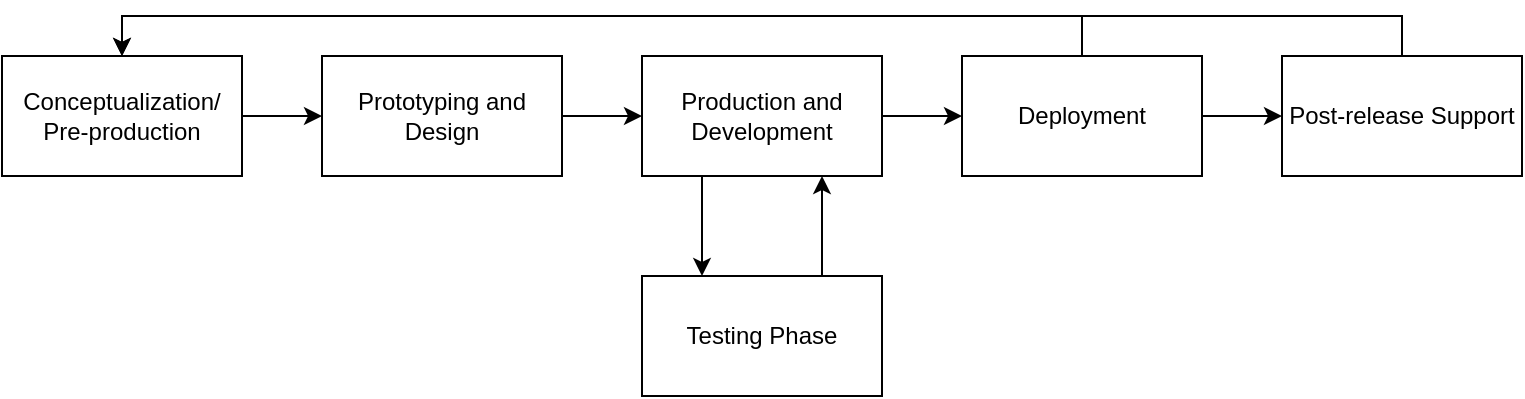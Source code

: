 <mxfile version="24.3.1" type="github">
  <diagram name="Page-1" id="hSCkQQsKRtXqi7aehoFD">
    <mxGraphModel dx="1050" dy="557" grid="1" gridSize="10" guides="1" tooltips="1" connect="1" arrows="1" fold="1" page="1" pageScale="1" pageWidth="850" pageHeight="1100" math="0" shadow="0">
      <root>
        <mxCell id="0" />
        <mxCell id="1" parent="0" />
        <mxCell id="FJ8Pl2BhfAqqwVAqOUNG-1" value="Conceptualization/&lt;div&gt;Pre-production&lt;/div&gt;" style="rounded=0;whiteSpace=wrap;html=1;" vertex="1" parent="1">
          <mxGeometry x="80" y="80" width="120" height="60" as="geometry" />
        </mxCell>
        <mxCell id="FJ8Pl2BhfAqqwVAqOUNG-8" style="edgeStyle=orthogonalEdgeStyle;rounded=0;orthogonalLoop=1;jettySize=auto;html=1;exitX=1;exitY=0.5;exitDx=0;exitDy=0;entryX=0;entryY=0.5;entryDx=0;entryDy=0;" edge="1" parent="1" source="FJ8Pl2BhfAqqwVAqOUNG-2" target="FJ8Pl2BhfAqqwVAqOUNG-3">
          <mxGeometry relative="1" as="geometry" />
        </mxCell>
        <mxCell id="FJ8Pl2BhfAqqwVAqOUNG-2" value="Prototyping and&lt;div&gt;Design&lt;/div&gt;" style="rounded=0;whiteSpace=wrap;html=1;" vertex="1" parent="1">
          <mxGeometry x="240" y="80" width="120" height="60" as="geometry" />
        </mxCell>
        <mxCell id="FJ8Pl2BhfAqqwVAqOUNG-9" style="edgeStyle=orthogonalEdgeStyle;rounded=0;orthogonalLoop=1;jettySize=auto;html=1;exitX=1;exitY=0.5;exitDx=0;exitDy=0;" edge="1" parent="1" source="FJ8Pl2BhfAqqwVAqOUNG-3" target="FJ8Pl2BhfAqqwVAqOUNG-4">
          <mxGeometry relative="1" as="geometry" />
        </mxCell>
        <mxCell id="FJ8Pl2BhfAqqwVAqOUNG-14" style="edgeStyle=orthogonalEdgeStyle;rounded=0;orthogonalLoop=1;jettySize=auto;html=1;exitX=0.25;exitY=1;exitDx=0;exitDy=0;entryX=0.25;entryY=0;entryDx=0;entryDy=0;" edge="1" parent="1" source="FJ8Pl2BhfAqqwVAqOUNG-3" target="FJ8Pl2BhfAqqwVAqOUNG-5">
          <mxGeometry relative="1" as="geometry" />
        </mxCell>
        <mxCell id="FJ8Pl2BhfAqqwVAqOUNG-3" value="Production and Development" style="rounded=0;whiteSpace=wrap;html=1;" vertex="1" parent="1">
          <mxGeometry x="400" y="80" width="120" height="60" as="geometry" />
        </mxCell>
        <mxCell id="FJ8Pl2BhfAqqwVAqOUNG-10" style="edgeStyle=orthogonalEdgeStyle;rounded=0;orthogonalLoop=1;jettySize=auto;html=1;exitX=1;exitY=0.5;exitDx=0;exitDy=0;entryX=0;entryY=0.5;entryDx=0;entryDy=0;" edge="1" parent="1" source="FJ8Pl2BhfAqqwVAqOUNG-4" target="FJ8Pl2BhfAqqwVAqOUNG-6">
          <mxGeometry relative="1" as="geometry" />
        </mxCell>
        <mxCell id="FJ8Pl2BhfAqqwVAqOUNG-16" style="edgeStyle=orthogonalEdgeStyle;rounded=0;orthogonalLoop=1;jettySize=auto;html=1;exitX=0.5;exitY=0;exitDx=0;exitDy=0;entryX=0.5;entryY=0;entryDx=0;entryDy=0;" edge="1" parent="1" source="FJ8Pl2BhfAqqwVAqOUNG-4" target="FJ8Pl2BhfAqqwVAqOUNG-1">
          <mxGeometry relative="1" as="geometry" />
        </mxCell>
        <mxCell id="FJ8Pl2BhfAqqwVAqOUNG-4" value="Deployment" style="rounded=0;whiteSpace=wrap;html=1;" vertex="1" parent="1">
          <mxGeometry x="560" y="80" width="120" height="60" as="geometry" />
        </mxCell>
        <mxCell id="FJ8Pl2BhfAqqwVAqOUNG-15" style="edgeStyle=orthogonalEdgeStyle;rounded=0;orthogonalLoop=1;jettySize=auto;html=1;exitX=0.75;exitY=0;exitDx=0;exitDy=0;entryX=0.75;entryY=1;entryDx=0;entryDy=0;" edge="1" parent="1" source="FJ8Pl2BhfAqqwVAqOUNG-5" target="FJ8Pl2BhfAqqwVAqOUNG-3">
          <mxGeometry relative="1" as="geometry" />
        </mxCell>
        <mxCell id="FJ8Pl2BhfAqqwVAqOUNG-5" value="Testing Phase" style="rounded=0;whiteSpace=wrap;html=1;" vertex="1" parent="1">
          <mxGeometry x="400" y="190" width="120" height="60" as="geometry" />
        </mxCell>
        <mxCell id="FJ8Pl2BhfAqqwVAqOUNG-17" style="edgeStyle=orthogonalEdgeStyle;rounded=0;orthogonalLoop=1;jettySize=auto;html=1;exitX=0.5;exitY=0;exitDx=0;exitDy=0;entryX=0.5;entryY=0;entryDx=0;entryDy=0;" edge="1" parent="1" source="FJ8Pl2BhfAqqwVAqOUNG-6" target="FJ8Pl2BhfAqqwVAqOUNG-1">
          <mxGeometry relative="1" as="geometry" />
        </mxCell>
        <mxCell id="FJ8Pl2BhfAqqwVAqOUNG-6" value="Post-release Support" style="rounded=0;whiteSpace=wrap;html=1;" vertex="1" parent="1">
          <mxGeometry x="720" y="80" width="120" height="60" as="geometry" />
        </mxCell>
        <mxCell id="FJ8Pl2BhfAqqwVAqOUNG-7" value="" style="endArrow=classic;html=1;rounded=0;exitX=1;exitY=0.5;exitDx=0;exitDy=0;entryX=0;entryY=0.5;entryDx=0;entryDy=0;" edge="1" parent="1" source="FJ8Pl2BhfAqqwVAqOUNG-1" target="FJ8Pl2BhfAqqwVAqOUNG-2">
          <mxGeometry width="50" height="50" relative="1" as="geometry">
            <mxPoint x="400" y="220" as="sourcePoint" />
            <mxPoint x="450" y="170" as="targetPoint" />
          </mxGeometry>
        </mxCell>
      </root>
    </mxGraphModel>
  </diagram>
</mxfile>
